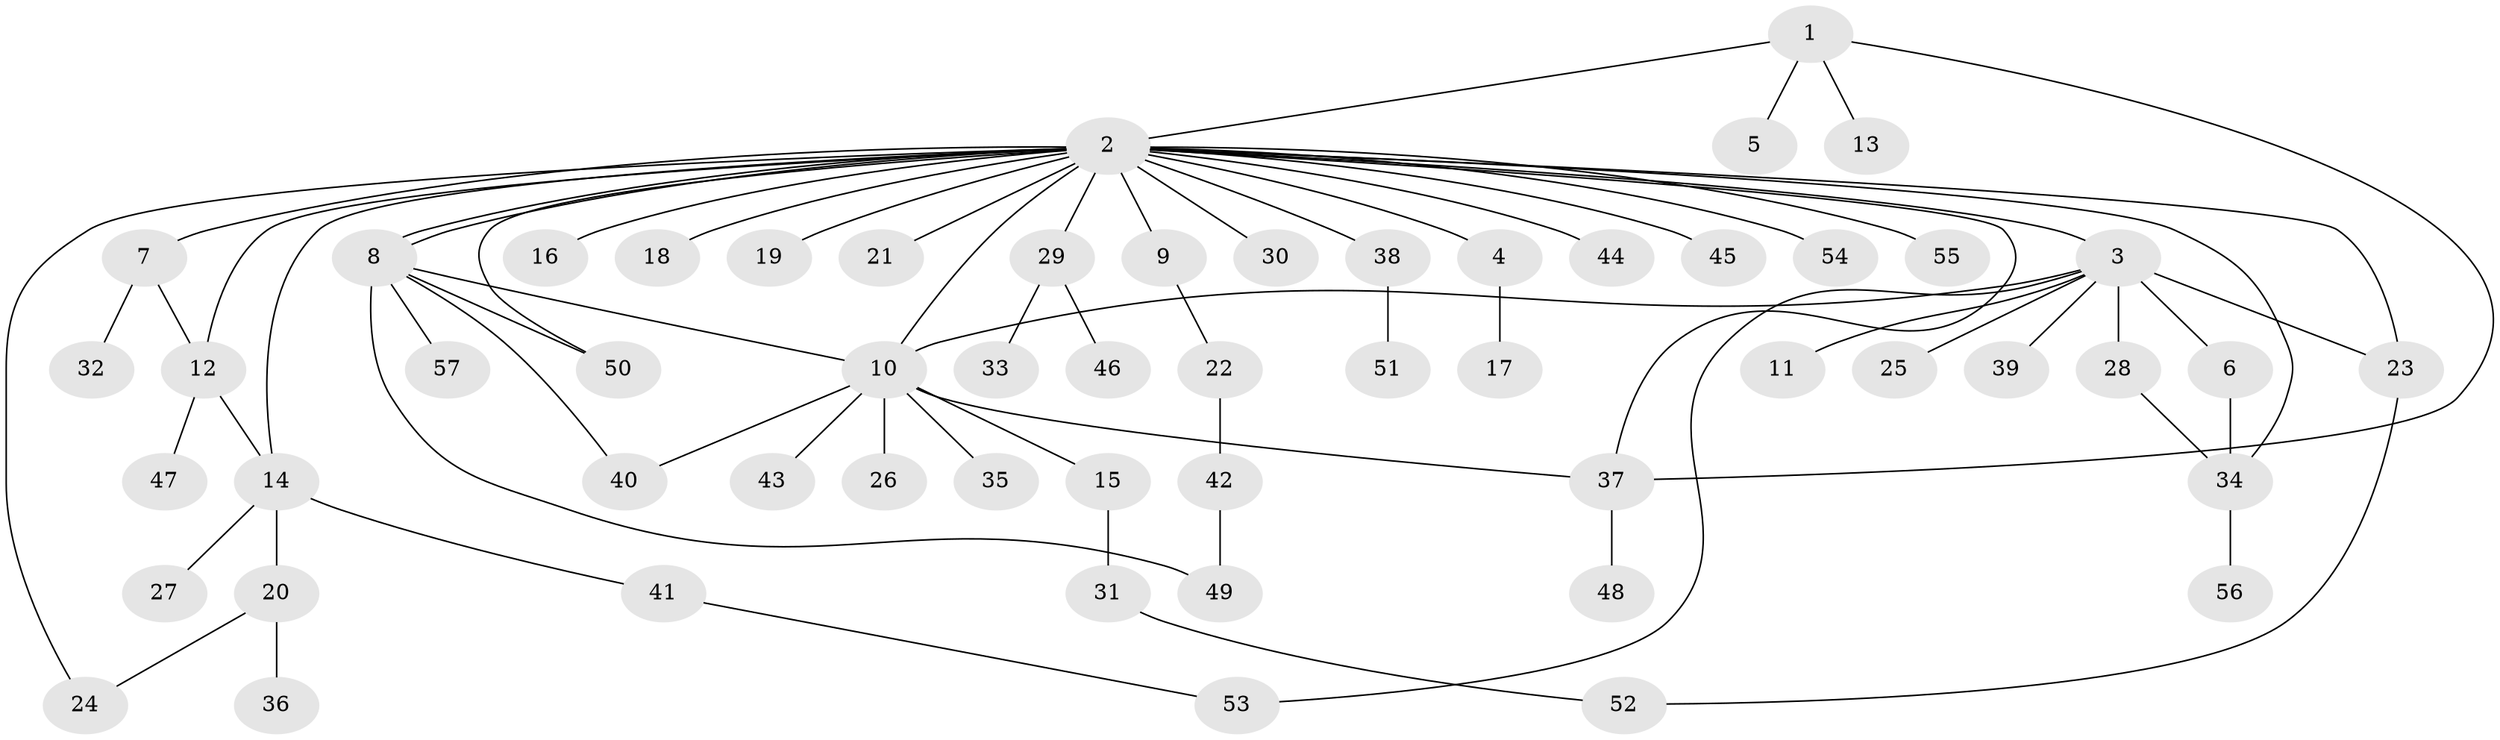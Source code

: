 // coarse degree distribution, {5: 0.045454545454545456, 23: 0.022727272727272728, 8: 0.022727272727272728, 1: 0.5681818181818182, 4: 0.022727272727272728, 6: 0.022727272727272728, 2: 0.25, 9: 0.022727272727272728, 3: 0.022727272727272728}
// Generated by graph-tools (version 1.1) at 2025/23/03/03/25 07:23:49]
// undirected, 57 vertices, 72 edges
graph export_dot {
graph [start="1"]
  node [color=gray90,style=filled];
  1;
  2;
  3;
  4;
  5;
  6;
  7;
  8;
  9;
  10;
  11;
  12;
  13;
  14;
  15;
  16;
  17;
  18;
  19;
  20;
  21;
  22;
  23;
  24;
  25;
  26;
  27;
  28;
  29;
  30;
  31;
  32;
  33;
  34;
  35;
  36;
  37;
  38;
  39;
  40;
  41;
  42;
  43;
  44;
  45;
  46;
  47;
  48;
  49;
  50;
  51;
  52;
  53;
  54;
  55;
  56;
  57;
  1 -- 2;
  1 -- 5;
  1 -- 13;
  1 -- 37;
  2 -- 3;
  2 -- 4;
  2 -- 7;
  2 -- 8;
  2 -- 8;
  2 -- 9;
  2 -- 10;
  2 -- 12;
  2 -- 14;
  2 -- 16;
  2 -- 18;
  2 -- 19;
  2 -- 21;
  2 -- 23;
  2 -- 24;
  2 -- 29;
  2 -- 30;
  2 -- 34;
  2 -- 37;
  2 -- 38;
  2 -- 44;
  2 -- 45;
  2 -- 50;
  2 -- 54;
  2 -- 55;
  3 -- 6;
  3 -- 10;
  3 -- 11;
  3 -- 23;
  3 -- 25;
  3 -- 28;
  3 -- 39;
  3 -- 53;
  4 -- 17;
  6 -- 34;
  7 -- 12;
  7 -- 32;
  8 -- 10;
  8 -- 40;
  8 -- 49;
  8 -- 50;
  8 -- 57;
  9 -- 22;
  10 -- 15;
  10 -- 26;
  10 -- 35;
  10 -- 37;
  10 -- 40;
  10 -- 43;
  12 -- 14;
  12 -- 47;
  14 -- 20;
  14 -- 27;
  14 -- 41;
  15 -- 31;
  20 -- 24;
  20 -- 36;
  22 -- 42;
  23 -- 52;
  28 -- 34;
  29 -- 33;
  29 -- 46;
  31 -- 52;
  34 -- 56;
  37 -- 48;
  38 -- 51;
  41 -- 53;
  42 -- 49;
}
